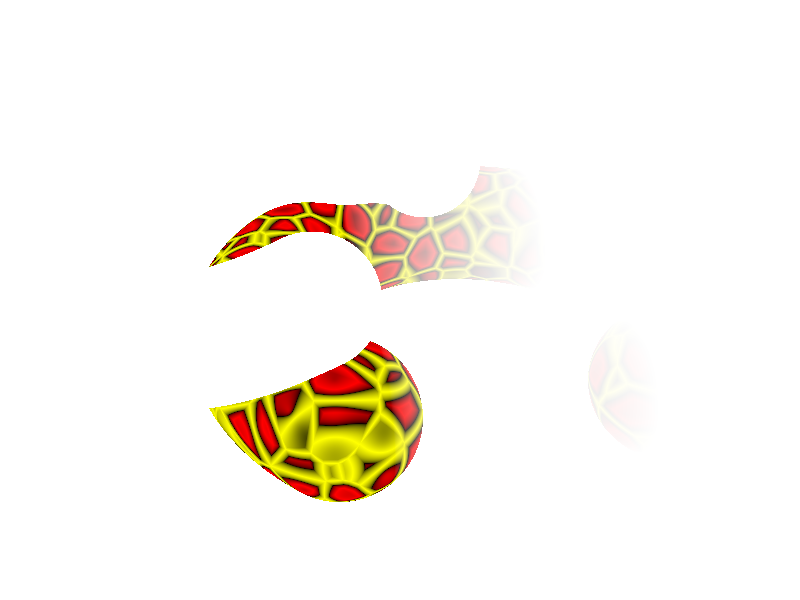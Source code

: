 #include "colors.inc"
#include "stones.inc"
#include "metals.inc"

global_settings { max_trace_level 7 }

camera {
  location  < 0, 150, -210 >
  direction < 0,0,1.4>
  up        < 0.0, 1.0, 0.0>
  right     < 1.333, 0.0, 0.0>
  look_at   < 0, 0, 40>
}

light_source {
  <0,400,-200>
  color White*1.0
  area_light 30*x, 30*z, 9, 9
  adaptive 1
  spotlight
  radius 15
  falloff 20
  point_at <0,0,60>
}

plane { y, 0
  pigment { White }
  finish { ambient 0 diffuse 1 brilliance 0.6 reflection 0.2 }
  rotate 20*y
  hollow
}

sky_sphere {
  pigment {
    gradient y
    color_map {
      [ 0 color Black ] [ 1 color White ]
    }
  }
}

#declare Torus1 = merge {
  difference {
    torus { 60, 20 }
    box { <-100,-21,-100>, <0,21,0> }
  }
  sphere { <0,0,-60>, 20 }
  sphere { <-60,0,0>, 20 }
  rotate -45*y
  translate <0,20,0>
  hollow
}

#declare tex3 = texture {
  pigment { White }
  finish { ambient 0.1 diffuse 0.25 reflection 0.65 phong 1 }
  rotate -30*z
  scale 0.02
}

#declare tex4 = texture {
  pigment {
    crackle
    color_map {
      [ 0 Yellow ] [ 0.2 Black ] [ 0.4 Red ] [ 1 Black ]
    }
  }
  finish { phong 1 ambient 0.2 diffuse 0.8 }
  scale 0.07
}

#declare Torus3 = object {
  Torus1
  pigment { Clear }
  finish { diffuse 0 ambient 0 phong 1 refraction 0.95 ior 1.5 }
  scale 0.8
  hollow
}

#declare Torus2 = object {
  Torus1
  texture {
    gradient x
    texture_map {
      [ 0 tex4  ] [ 0.3 tex4 ]
      [ 0.7 tex3 ] [ 1 tex3 ]
    }
    scale 160
    translate -80*x
  }
  
}

object { Torus2
  rotate -10*y
  translate <20,0,0>
}

object { Torus3
  rotate -25*y
  rotate <0,-40,20>
  translate <-30,30,0>
}
